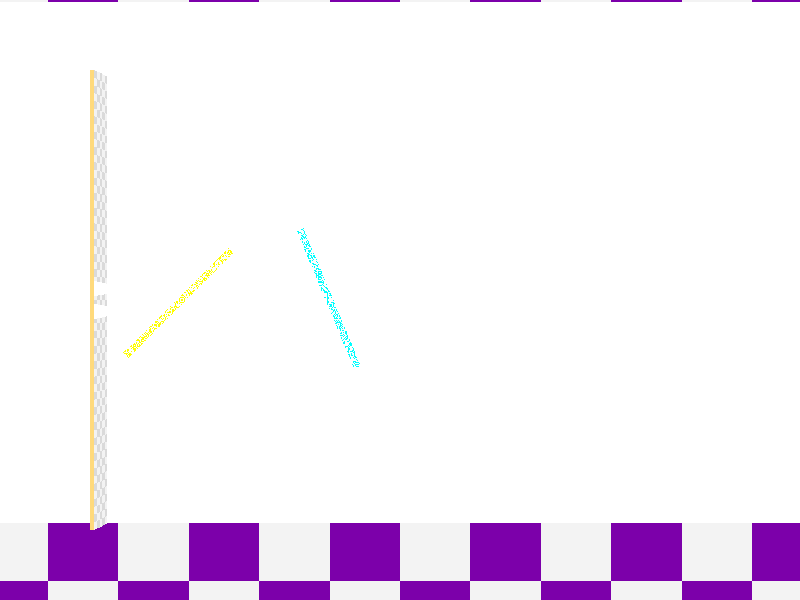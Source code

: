 // Persistence Of Vision raytracer version 3.5 sample file.
// File: optics.pov
// Author: Christopher J. Huff
//
// -w320 -h240
// -w800 -h600 +a0.3

#include "colors.inc"

#version 3.5;

#default {finish {ambient 0}}

global_settings {
    assumed_gamma 1
    max_trace_level 5
    photons {
//        spacing 0.025
        count 150000
        max_trace_level 9
        media 100, 2
//        media 500, 3
    }
}

#declare CamPos = < 0, 18, 0>;

camera {
    location CamPos
    look_at < 0, 0, 0>
    angle 35
}

light_source {CamPos, color Gray25
    photons {refraction off reflection off}
    media_interaction off
}
light_source {<-150, 0.5, 0>, color rgb < 1.2, 1, 1.5>
    spotlight radius 0.3 falloff 0.35 point_at < 0, 0.5, 0>
    photons {refraction on reflection on}
}

#macro Block(From, To)
    union {
        cylinder {From, To*(x+z), 0.1 scale < 1, 10*To.y, 1>
            texture {
                pigment {checker color Gray90, color Gray70
                    scale 0.1
                }
                finish {brilliance 0.5}
            }
        }
        cylinder {From, To*(x+z), 0.025
            translate y*To
            texture {
                pigment {color rgb < 1, 0.7, 0.2>}
                finish {ambient 0.8}
            }
        }
    }
#end

box {<-100,-1,-100>, < 100, 0, 100>
    texture {
        pigment {checker color Gray90, color rgb < 0.2, 0, 0.4>}
        finish {brilliance 0.25}
    }
}
box {<-7,-0.1,-3>, < 6, 1, 4> hollow
    texture {pigment {color rgbf 1}}
    interior {
        media {
            scattering {1, color White extinction 0}
//            emission color White*0.2
            method 3
            intervals 1 samples 4
        }
    }
    photons {target}
}

union {
    difference {
        object {Block(<-4, 0,-3>, <-4, 1.5, 3>)}
        box {<-5, 0.25,-0.5>, < -3, 0.75, 0.5>}
    }
    cylinder {<-4, 0, 0>, <-4, 1.5, 0>, 0.1 translate z*0.15}
    cylinder {<-4, 0, 0>, <-4, 1.5, 0>, 0.1 translate -z*0.15}
    texture {pigment {color rgb 1}}
}

#declare MirrorTex1 =
texture {
    pigment {color White}
    finish {ambient 0 diffuse 0 reflection 1}
}
#declare HalfMirrorTex1 =
texture {
    pigment {color White filter 0.5}
    finish {ambient 0 diffuse 0 reflection 0.5}
}
#declare RedMirrorTex =
texture {
    pigment {color rgb < 0, 1, 1> filter 1}
    finish {ambient 0 diffuse 0 reflection Red}
}
#declare BlueMirrorTex =
texture {
    pigment {color rgb < 1, 1, 0> filter 1}
    finish {ambient 0 diffuse 0 reflection Blue}
}
#declare GlassTex1 =
texture {
    pigment {color White filter 0.99}
    finish {ambient 0 diffuse 0 reflection 0.01}
}
#declare GreenGlassTex1 =
texture {
    pigment {color Green filter 0.99}
    finish {ambient 0 diffuse 0 reflection 0.01}
}
#declare RedGlassTex1 =
texture {
    pigment {color Red filter 0.99}
    finish {ambient 0 diffuse 0 reflection 0.01}
}
#declare GlassInt1 =
interior {ior 1.33}

#macro PhotonTarget(Reflect, Refract, IgnorePhotons)
	photons {
		target
		reflection Reflect
		refraction Refract
		#if(IgnorePhotons) collect off #end
	}
#end


/*#declare Fn = function {sin(z*pi)/5 - x}
isosurface {
    function {Fn(x,y,z)}
    threshold 0
    eval
//    max_gradient 9.25
    contained_by {box {<-1, 0,-2>, < 1, 1, 2>}}
    texture {
        pigment {color White}
        finish {ambient 0 diffuse 0.2 reflection 0.8}
    }
    photons {target collect off}
    rotate -y*15
    translate < 2, 0, 0>
}*/

#macro Mirror(Pos, Ang, Width, Height, Tex)
	box {<-0.1,-0.1,-Width/2>, < 0, Height, Width/2>
	    texture {Tex}
//	    PhotonTarget(yes, yes, yes)
	    rotate -y*Ang
	    translate Pos
	}
#end

object {Mirror(<-3, 0, 0>, 3*45, 2, 1, BlueMirrorTex)}
object {Mirror(<-3, 0, 3>,-45, 2, 1, MirrorTex1)}

object {Mirror(<-1, 0, 0>, 180+22.5, 2, 1, RedMirrorTex)}
object {Mirror(<-3, 0,-2>, 22.5, 2, 1, MirrorTex1)}


//lenses
sphere {< 0, 0, 0>, 1
    texture {GlassTex1}
    interior {GlassInt1}
    PhotonTarget(no, yes, yes)
    scale < 0.475, 1, 1>
    translate < 1, 0.5, 0>
}

#declare T = 0.475*2;
#declare R = 1;
intersection {
    sphere {<-R, 0, 0>, R translate x*T/2}
    sphere {< R, 0, 0>, R translate -x*T/2}
    texture {GlassTex1}
    interior {GlassInt1}
    PhotonTarget(no, yes, yes)
    translate < 0, 0.5,-2>
}

#declare R = 1;
difference {
	cylinder {<-0.1, 0, 0>, < R, 0, 0>, R}
	sphere {< R, 0, 0>, R}
//	texture {pigment {color White}}
	texture {GlassTex1}
	interior {GlassInt1}
//	PhotonTarget(no, yes, yes)
	translate <-1, 0.5, 3>
}
